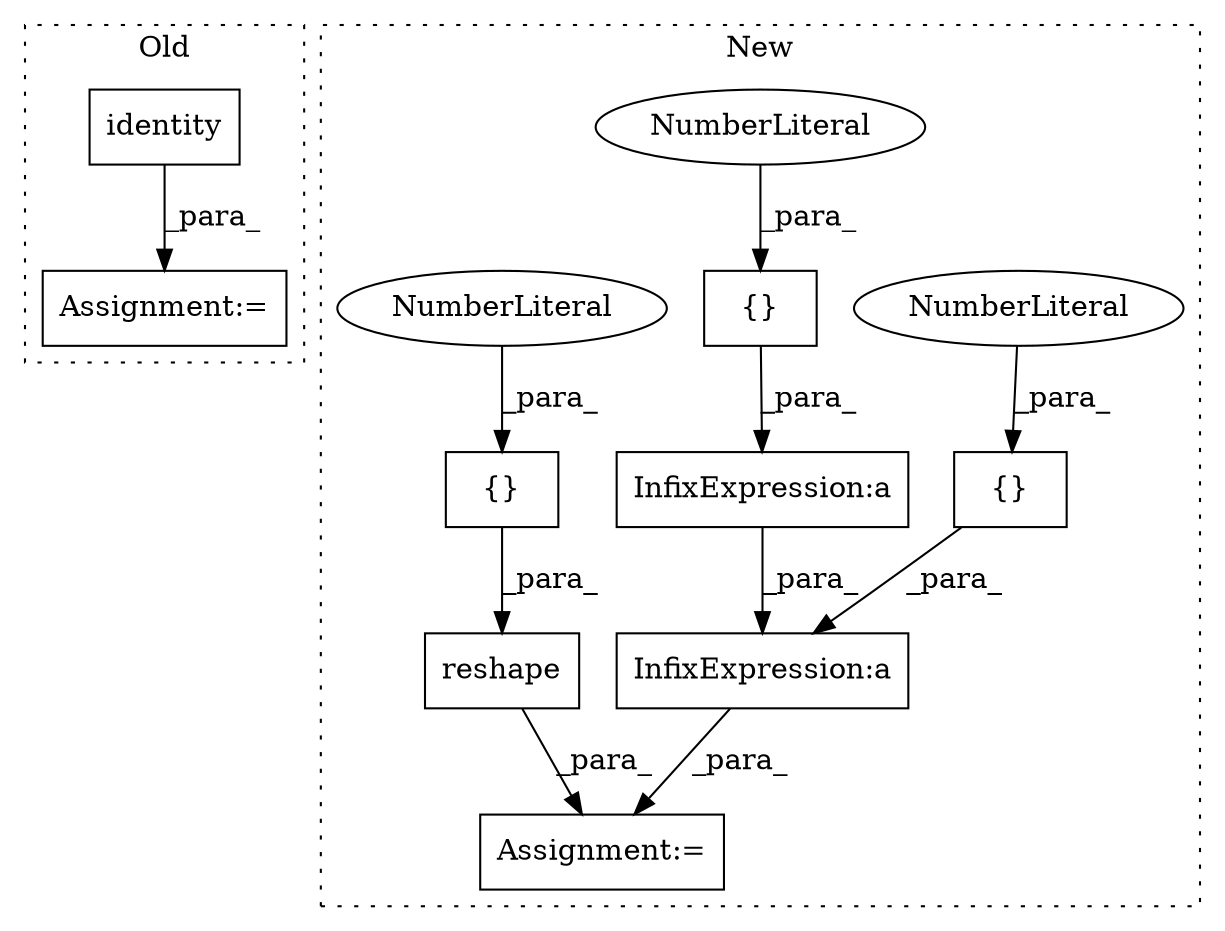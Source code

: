digraph G {
subgraph cluster0 {
1 [label="identity" a="32" s="13071,13081" l="9,1" shape="box"];
8 [label="Assignment:=" a="7" s="13059" l="1" shape="box"];
label = "Old";
style="dotted";
}
subgraph cluster1 {
2 [label="{}" a="4" s="13506,13508" l="1,1" shape="box"];
3 [label="InfixExpression:a" a="27" s="13494" l="3" shape="box"];
4 [label="InfixExpression:a" a="27" s="13484" l="3" shape="box"];
5 [label="NumberLiteral" a="34" s="13507" l="1" shape="ellipse"];
6 [label="{}" a="4" s="13481,13483" l="1,1" shape="box"];
7 [label="NumberLiteral" a="34" s="13482" l="1" shape="ellipse"];
9 [label="Assignment:=" a="7" s="13421" l="1" shape="box"];
10 [label="{}" a="4" s="13338,13356" l="1,1" shape="box"];
11 [label="NumberLiteral" a="34" s="13339" l="1" shape="ellipse"];
12 [label="reshape" a="32" s="13319,13357" l="8,1" shape="box"];
label = "New";
style="dotted";
}
1 -> 8 [label="_para_"];
2 -> 3 [label="_para_"];
3 -> 9 [label="_para_"];
4 -> 3 [label="_para_"];
5 -> 2 [label="_para_"];
6 -> 4 [label="_para_"];
7 -> 6 [label="_para_"];
10 -> 12 [label="_para_"];
11 -> 10 [label="_para_"];
12 -> 9 [label="_para_"];
}